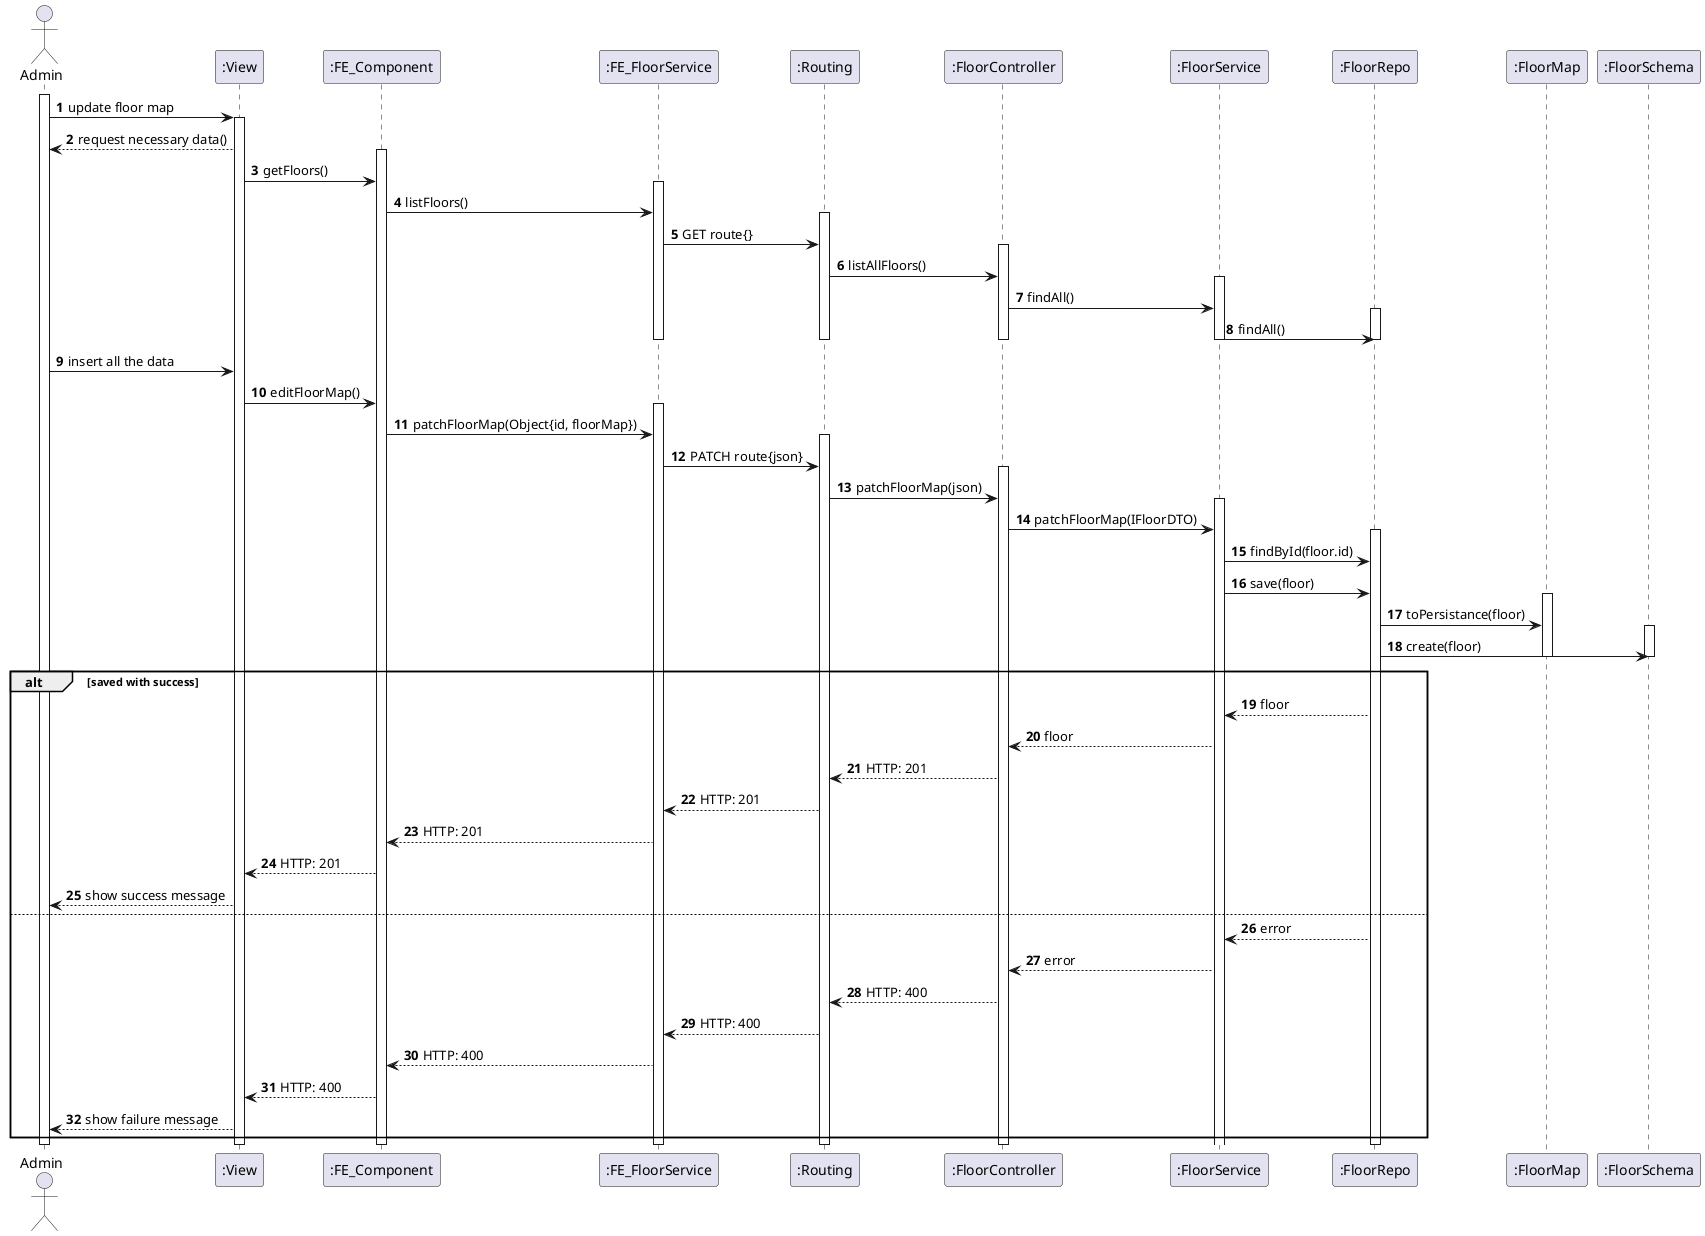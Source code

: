 @startuml
autonumber
'hide footbox
actor "Admin" as admin

participant ":View" as sys
participant ":FE_Component" as comp
participant ":FE_FloorService" as FEsrvc
participant ":Routing" as route
participant ":FloorController" as ctrl
participant ":FloorService" as srvc
participant ":FloorRepo" as repo
participant ":FloorMap" as rtMap
participant ":FloorSchema" as rtSchema

activate admin

admin -> sys: update floor map
activate sys
sys --> admin: request necessary data()

activate comp
sys -> comp : getFloors()
activate FEsrvc
comp -> FEsrvc : listFloors()
activate route
FEsrvc -> route: GET route{}
activate ctrl
route -> ctrl: listAllFloors()
activate srvc
ctrl -> srvc: findAll()
activate repo
srvc -> repo: findAll()
deactivate FEsrvc
deactivate route
deactivate ctrl
deactivate srvc
deactivate repo

admin -> sys : insert all the data
sys -> comp : editFloorMap()
activate FEsrvc
comp -> FEsrvc : patchFloorMap(Object{id, floorMap})
activate route
FEsrvc -> route: PATCH route{json}
activate ctrl
route -> ctrl: patchFloorMap(json)
activate srvc
ctrl -> srvc: patchFloorMap(IFloorDTO)
activate repo
srvc -> repo: findById(floor.id)
srvc -> repo: save(floor)
activate rtMap
repo -> rtMap: toPersistance(floor)
activate rtSchema
repo -> rtSchema: create(floor)
deactivate rtSchema
deactivate rtMap

alt saved with success
    repo --> srvc: floor
    srvc --> ctrl: floor
    ctrl --> route : HTTP: 201
    route --> FEsrvc: HTTP: 201
    FEsrvc --> comp: HTTP: 201
    comp --> sys: HTTP: 201
    sys --> admin: show success message
else
    repo --> srvc: error
    srvc --> ctrl: error
    ctrl --> route : HTTP: 400
    route --> FEsrvc: HTTP: 400
    FEsrvc --> comp: HTTP: 400
    comp --> sys: HTTP: 400
    sys --> admin: show failure message
end

deactivate repo
deactivate ctrl
deactivate route
deactivate FEsrvc
deactivate comp
deactivate sys
deactivate admin
@enduml